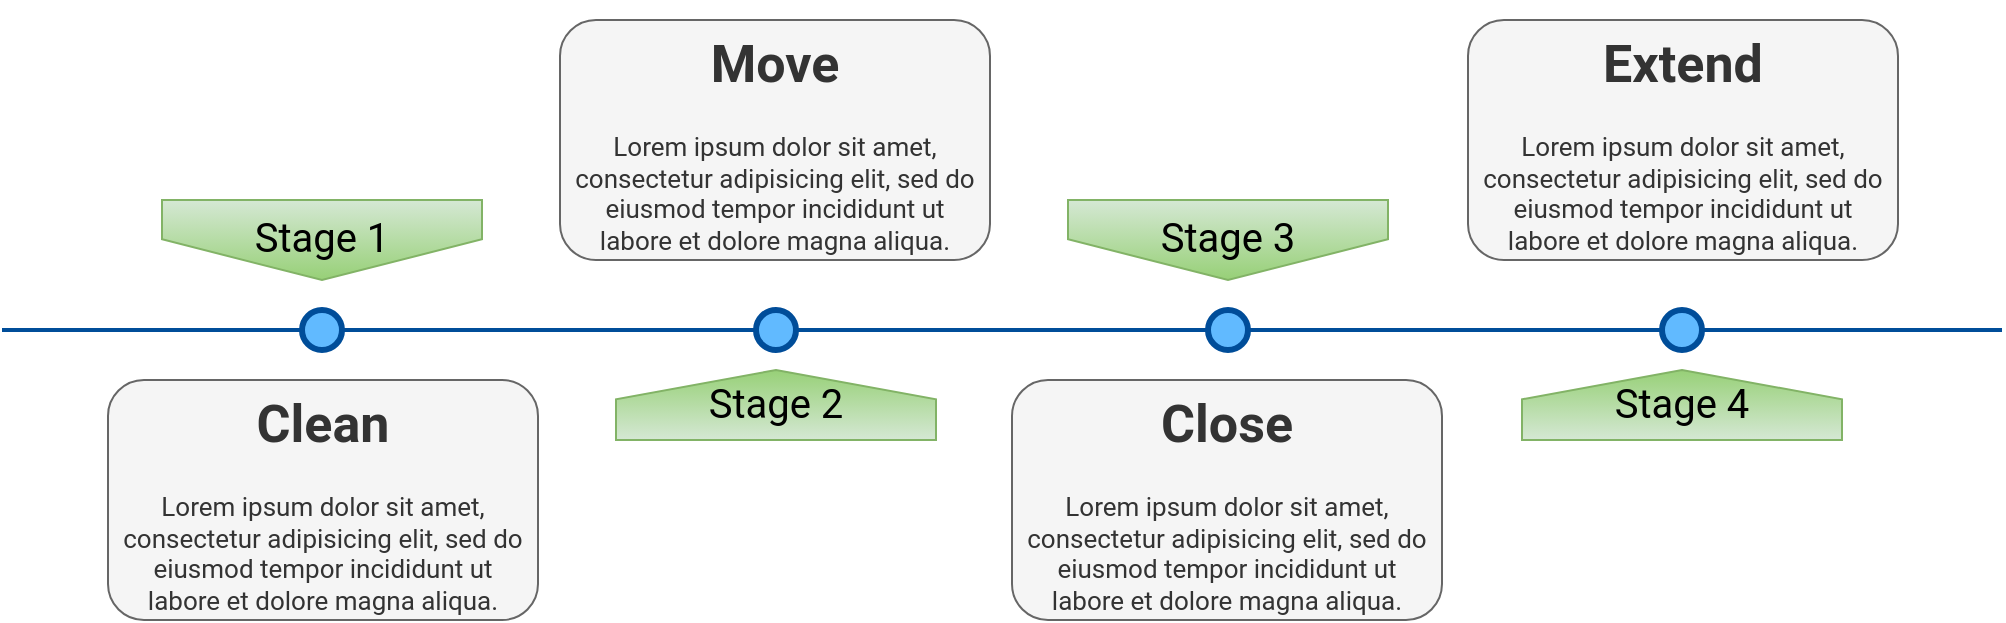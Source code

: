 <mxfile version="13.1.3" type="github">
  <diagram name="Page-1" id="82e54ff1-d628-8f03-85c4-9753963a91cd">
    <mxGraphModel dx="1554" dy="1017" grid="1" gridSize="10" guides="1" tooltips="1" connect="1" arrows="1" fold="1" page="1" pageScale="1" pageWidth="1100" pageHeight="850" background="#ffffff" math="0" shadow="0" extFonts="Roboto^https://fonts.googleapis.com/css?family=Roboto">
      <root>
        <mxCell id="0" />
        <mxCell id="1" parent="0" />
        <mxCell id="4ec97bd9e5d20128-1" value="" style="line;strokeWidth=2;html=1;fillColor=none;fontSize=28;fontColor=#004D99;strokeColor=#004D99;fontFamily=Roboto;FType=g;" parent="1" vertex="1">
          <mxGeometry x="40" y="400" width="1000" height="10" as="geometry" />
        </mxCell>
        <mxCell id="4ec97bd9e5d20128-6" value="&lt;span style=&quot;font-size: 20px;&quot;&gt;Stage 3&lt;/span&gt;" style="shape=offPageConnector;whiteSpace=wrap;html=1;fillColor=#d5e8d4;fontSize=20;size=0.509;verticalAlign=top;strokeColor=#82b366;gradientColor=#97d077;fontFamily=Roboto;FType=g;" parent="1" vertex="1">
          <mxGeometry x="573" y="340" width="160" height="40" as="geometry" />
        </mxCell>
        <mxCell id="4ec97bd9e5d20128-7" value="&lt;span style=&quot;font-size: 20px;&quot;&gt;Stage 2&lt;/span&gt;" style="shape=offPageConnector;whiteSpace=wrap;html=1;fillColor=#d5e8d4;fontSize=20;size=0.418;flipV=1;verticalAlign=bottom;strokeColor=#82b366;spacingBottom=4;gradientColor=#97d077;fontFamily=Roboto;FType=g;" parent="1" vertex="1">
          <mxGeometry x="347" y="425" width="160" height="35" as="geometry" />
        </mxCell>
        <mxCell id="4ec97bd9e5d20128-8" value="&lt;span style=&quot;font-size: 20px;&quot;&gt;Stage 4&lt;/span&gt;" style="shape=offPageConnector;whiteSpace=wrap;html=1;fillColor=#d5e8d4;fontSize=20;size=0.418;flipV=1;verticalAlign=bottom;strokeColor=#82b366;spacingBottom=4;gradientColor=#97d077;fontFamily=Roboto;FType=g;" parent="1" vertex="1">
          <mxGeometry x="800" y="425" width="160" height="35" as="geometry" />
        </mxCell>
        <mxCell id="4ec97bd9e5d20128-9" value="" style="ellipse;whiteSpace=wrap;html=1;fillColor=#61BAFF;fontSize=28;fontColor=#004D99;strokeWidth=3;strokeColor=#004D99;fontFamily=Roboto;FType=g;" parent="1" vertex="1">
          <mxGeometry x="190" y="395" width="20" height="20" as="geometry" />
        </mxCell>
        <mxCell id="4ec97bd9e5d20128-10" value="" style="ellipse;whiteSpace=wrap;html=1;fillColor=#61BAFF;fontSize=28;fontColor=#004D99;strokeWidth=3;strokeColor=#004D99;fontFamily=Roboto;FType=g;" parent="1" vertex="1">
          <mxGeometry x="417" y="395" width="20" height="20" as="geometry" />
        </mxCell>
        <mxCell id="4ec97bd9e5d20128-11" value="" style="ellipse;whiteSpace=wrap;html=1;fillColor=#61BAFF;fontSize=28;fontColor=#004D99;strokeWidth=3;strokeColor=#004D99;fontFamily=Roboto;FType=g;" parent="1" vertex="1">
          <mxGeometry x="643" y="395" width="20" height="20" as="geometry" />
        </mxCell>
        <mxCell id="4ec97bd9e5d20128-13" value="" style="ellipse;whiteSpace=wrap;html=1;fillColor=#61BAFF;fontSize=28;fontColor=#004D99;strokeWidth=3;strokeColor=#004D99;fontFamily=Roboto;FType=g;" parent="1" vertex="1">
          <mxGeometry x="870" y="395" width="20" height="20" as="geometry" />
        </mxCell>
        <mxCell id="4ec97bd9e5d20128-14" value="&lt;h1&gt;Clean&lt;/h1&gt;&lt;p&gt;Lorem ipsum dolor sit amet, consectetur adipisicing elit, sed do eiusmod tempor incididunt ut labore et dolore magna aliqua.&lt;/p&gt;" style="text;html=1;spacing=5;spacingTop=-20;whiteSpace=wrap;overflow=hidden;strokeColor=#666666;strokeWidth=1;fillColor=#f5f5f5;fontSize=13;align=center;rounded=1;fontFamily=Roboto;FType=g;fontColor=#333333;" parent="1" vertex="1">
          <mxGeometry x="93" y="430" width="215" height="120" as="geometry" />
        </mxCell>
        <mxCell id="4ec97bd9e5d20128-16" value="&lt;h1&gt;Move&lt;/h1&gt;&lt;p&gt;Lorem ipsum dolor sit amet, consectetur adipisicing elit, sed do eiusmod tempor incididunt ut labore et dolore magna aliqua.&lt;/p&gt;" style="text;html=1;spacing=5;spacingTop=-20;whiteSpace=wrap;overflow=hidden;strokeColor=#666666;strokeWidth=1;fillColor=#f5f5f5;fontSize=13;align=center;rounded=1;fontFamily=Roboto;FType=g;fontColor=#333333;" parent="1" vertex="1">
          <mxGeometry x="319" y="250" width="215" height="120" as="geometry" />
        </mxCell>
        <mxCell id="4ec97bd9e5d20128-17" value="&lt;h1&gt;Close&lt;/h1&gt;&lt;p&gt;Lorem ipsum dolor sit amet, consectetur adipisicing elit, sed do eiusmod tempor incididunt ut labore et dolore magna aliqua.&lt;/p&gt;" style="text;html=1;spacing=5;spacingTop=-20;whiteSpace=wrap;overflow=hidden;strokeColor=#666666;strokeWidth=1;fillColor=#f5f5f5;fontSize=13;align=center;rounded=1;fontFamily=Roboto;FType=g;fontColor=#333333;" parent="1" vertex="1">
          <mxGeometry x="545" y="430" width="215" height="120" as="geometry" />
        </mxCell>
        <mxCell id="4ec97bd9e5d20128-18" value="&lt;h1&gt;Extend&lt;/h1&gt;&lt;p&gt;Lorem ipsum dolor sit amet, consectetur adipisicing elit, sed do eiusmod tempor incididunt ut labore et dolore magna aliqua.&lt;/p&gt;" style="text;html=1;spacing=5;spacingTop=-20;whiteSpace=wrap;overflow=hidden;strokeColor=#666666;strokeWidth=1;fillColor=#f5f5f5;fontSize=13;align=center;rounded=1;fontFamily=Roboto;FType=g;fontColor=#333333;" parent="1" vertex="1">
          <mxGeometry x="773" y="250" width="215" height="120" as="geometry" />
        </mxCell>
        <mxCell id="vDgclcoKq5HCCYC7iWDN-1" value="&lt;span style=&quot;font-size: 20px&quot;&gt;Stage 1&lt;/span&gt;" style="shape=offPageConnector;whiteSpace=wrap;html=1;fillColor=#d5e8d4;fontSize=20;size=0.509;verticalAlign=top;strokeColor=#82b366;gradientColor=#97d077;fontFamily=Roboto;FType=g;" vertex="1" parent="1">
          <mxGeometry x="120" y="340" width="160" height="40" as="geometry" />
        </mxCell>
      </root>
    </mxGraphModel>
  </diagram>
</mxfile>
